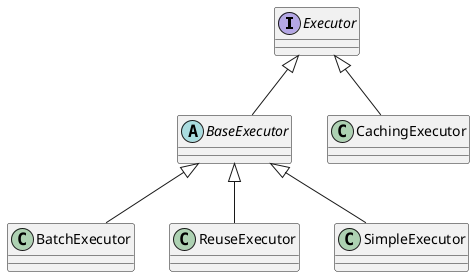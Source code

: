 @startuml
'https://plantuml.com/class-diagram

interface Executor
abstract class BaseExecutor
class BatchExecutor
class ReuseExecutor
class SimpleExecutor

Executor <|-- BaseExecutor
Executor <|-- CachingExecutor
BaseExecutor <|-- BatchExecutor
BaseExecutor <|-- ReuseExecutor
BaseExecutor <|-- SimpleExecutor



@enduml
